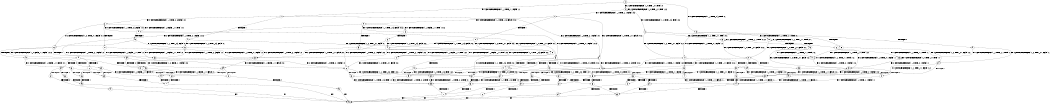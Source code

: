 digraph BCG {
size = "7, 10.5";
center = TRUE;
node [shape = circle];
0 [peripheries = 2];
0 -> 1 [label = "EX !1 !ATOMIC_EXCH_BRANCH (1, +1, TRUE, +1, 1, FALSE) !:0:"];
0 -> 2 [label = "EX !2 !ATOMIC_EXCH_BRANCH (1, +0, TRUE, +0, 1, TRUE) !:0:"];
0 -> 3 [label = "EX !0 !ATOMIC_EXCH_BRANCH (1, +1, TRUE, +0, 3, TRUE) !:0:"];
1 -> 4 [label = "TERMINATE !1"];
1 -> 5 [label = "EX !2 !ATOMIC_EXCH_BRANCH (1, +0, TRUE, +0, 1, FALSE) !:0:1:"];
1 -> 6 [label = "EX !0 !ATOMIC_EXCH_BRANCH (1, +1, TRUE, +0, 3, FALSE) !:0:1:"];
2 -> 7 [label = "EX !1 !ATOMIC_EXCH_BRANCH (1, +1, TRUE, +1, 1, FALSE) !:0:2:"];
2 -> 8 [label = "EX !0 !ATOMIC_EXCH_BRANCH (1, +1, TRUE, +0, 3, TRUE) !:0:2:"];
2 -> 2 [label = "EX !2 !ATOMIC_EXCH_BRANCH (1, +0, TRUE, +0, 1, TRUE) !:0:2:"];
3 -> 9 [label = "TERMINATE !0"];
3 -> 10 [label = "EX !1 !ATOMIC_EXCH_BRANCH (1, +1, TRUE, +1, 1, TRUE) !:0:"];
3 -> 11 [label = "EX !2 !ATOMIC_EXCH_BRANCH (1, +0, TRUE, +0, 1, FALSE) !:0:"];
4 -> 12 [label = "EX !2 !ATOMIC_EXCH_BRANCH (1, +0, TRUE, +0, 1, FALSE) !:0:"];
4 -> 13 [label = "EX !0 !ATOMIC_EXCH_BRANCH (1, +1, TRUE, +0, 3, FALSE) !:0:"];
5 -> 14 [label = "TERMINATE !1"];
5 -> 15 [label = "TERMINATE !2"];
5 -> 16 [label = "EX !0 !ATOMIC_EXCH_BRANCH (1, +1, TRUE, +0, 3, TRUE) !:0:1:2:"];
6 -> 17 [label = "TERMINATE !1"];
6 -> 18 [label = "EX !2 !ATOMIC_EXCH_BRANCH (1, +0, TRUE, +0, 1, FALSE) !:0:1:"];
6 -> 19 [label = "EX !0 !ATOMIC_EXCH_BRANCH (1, +0, FALSE, +1, 1, TRUE) !:0:1:"];
7 -> 20 [label = "TERMINATE !1"];
7 -> 21 [label = "EX !0 !ATOMIC_EXCH_BRANCH (1, +1, TRUE, +0, 3, FALSE) !:0:1:2:"];
7 -> 5 [label = "EX !2 !ATOMIC_EXCH_BRANCH (1, +0, TRUE, +0, 1, FALSE) !:0:1:2:"];
8 -> 22 [label = "TERMINATE !0"];
8 -> 23 [label = "EX !1 !ATOMIC_EXCH_BRANCH (1, +1, TRUE, +1, 1, TRUE) !:0:2:"];
8 -> 11 [label = "EX !2 !ATOMIC_EXCH_BRANCH (1, +0, TRUE, +0, 1, FALSE) !:0:2:"];
9 -> 24 [label = "EX !2 !ATOMIC_EXCH_BRANCH (1, +0, TRUE, +0, 1, FALSE) !:1:"];
9 -> 25 [label = "EX !1 !ATOMIC_EXCH_BRANCH (1, +1, TRUE, +1, 1, TRUE) !:1:"];
10 -> 26 [label = "TERMINATE !0"];
10 -> 27 [label = "EX !2 !ATOMIC_EXCH_BRANCH (1, +0, TRUE, +0, 1, FALSE) !:0:1:"];
10 -> 10 [label = "EX !1 !ATOMIC_EXCH_BRANCH (1, +1, TRUE, +1, 1, TRUE) !:0:1:"];
11 -> 28 [label = "TERMINATE !2"];
11 -> 29 [label = "TERMINATE !0"];
11 -> 16 [label = "EX !1 !ATOMIC_EXCH_BRANCH (1, +1, TRUE, +1, 1, FALSE) !:0:2:"];
12 -> 30 [label = "TERMINATE !2"];
12 -> 31 [label = "EX !0 !ATOMIC_EXCH_BRANCH (1, +1, TRUE, +0, 3, TRUE) !:0:2:"];
13 -> 32 [label = "EX !2 !ATOMIC_EXCH_BRANCH (1, +0, TRUE, +0, 1, FALSE) !:0:"];
13 -> 33 [label = "EX !0 !ATOMIC_EXCH_BRANCH (1, +0, FALSE, +1, 1, TRUE) !:0:"];
14 -> 30 [label = "TERMINATE !2"];
14 -> 31 [label = "EX !0 !ATOMIC_EXCH_BRANCH (1, +1, TRUE, +0, 3, TRUE) !:0:2:"];
15 -> 34 [label = "TERMINATE !1"];
15 -> 35 [label = "EX !0 !ATOMIC_EXCH_BRANCH (1, +1, TRUE, +0, 3, TRUE) !:0:1:"];
16 -> 36 [label = "TERMINATE !1"];
16 -> 37 [label = "TERMINATE !2"];
16 -> 38 [label = "TERMINATE !0"];
17 -> 32 [label = "EX !2 !ATOMIC_EXCH_BRANCH (1, +0, TRUE, +0, 1, FALSE) !:0:"];
17 -> 33 [label = "EX !0 !ATOMIC_EXCH_BRANCH (1, +0, FALSE, +1, 1, TRUE) !:0:"];
18 -> 39 [label = "TERMINATE !1"];
18 -> 40 [label = "TERMINATE !2"];
18 -> 41 [label = "EX !0 !ATOMIC_EXCH_BRANCH (1, +0, FALSE, +1, 1, FALSE) !:0:1:2:"];
19 -> 42 [label = "TERMINATE !1"];
19 -> 43 [label = "EX !2 !ATOMIC_EXCH_BRANCH (1, +0, TRUE, +0, 1, FALSE) !:0:1:"];
19 -> 6 [label = "EX !0 !ATOMIC_EXCH_BRANCH (1, +1, TRUE, +0, 3, FALSE) !:0:1:"];
20 -> 44 [label = "EX !0 !ATOMIC_EXCH_BRANCH (1, +1, TRUE, +0, 3, FALSE) !:0:2:"];
20 -> 12 [label = "EX !2 !ATOMIC_EXCH_BRANCH (1, +0, TRUE, +0, 1, FALSE) !:0:2:"];
21 -> 45 [label = "TERMINATE !1"];
21 -> 18 [label = "EX !2 !ATOMIC_EXCH_BRANCH (1, +0, TRUE, +0, 1, FALSE) !:0:1:2:"];
21 -> 46 [label = "EX !0 !ATOMIC_EXCH_BRANCH (1, +0, FALSE, +1, 1, TRUE) !:0:1:2:"];
22 -> 47 [label = "EX !1 !ATOMIC_EXCH_BRANCH (1, +1, TRUE, +1, 1, TRUE) !:1:2:"];
22 -> 24 [label = "EX !2 !ATOMIC_EXCH_BRANCH (1, +0, TRUE, +0, 1, FALSE) !:1:2:"];
23 -> 48 [label = "TERMINATE !0"];
23 -> 27 [label = "EX !2 !ATOMIC_EXCH_BRANCH (1, +0, TRUE, +0, 1, FALSE) !:0:1:2:"];
23 -> 23 [label = "EX !1 !ATOMIC_EXCH_BRANCH (1, +1, TRUE, +1, 1, TRUE) !:0:1:2:"];
24 -> 49 [label = "TERMINATE !2"];
24 -> 50 [label = "EX !1 !ATOMIC_EXCH_BRANCH (1, +1, TRUE, +1, 1, FALSE) !:1:2:"];
25 -> 51 [label = "EX !2 !ATOMIC_EXCH_BRANCH (1, +0, TRUE, +0, 1, FALSE) !:1:"];
25 -> 25 [label = "EX !1 !ATOMIC_EXCH_BRANCH (1, +1, TRUE, +1, 1, TRUE) !:1:"];
26 -> 51 [label = "EX !2 !ATOMIC_EXCH_BRANCH (1, +0, TRUE, +0, 1, FALSE) !:1:"];
26 -> 25 [label = "EX !1 !ATOMIC_EXCH_BRANCH (1, +1, TRUE, +1, 1, TRUE) !:1:"];
27 -> 52 [label = "TERMINATE !2"];
27 -> 53 [label = "TERMINATE !0"];
27 -> 16 [label = "EX !1 !ATOMIC_EXCH_BRANCH (1, +1, TRUE, +1, 1, FALSE) !:0:1:2:"];
28 -> 54 [label = "TERMINATE !0"];
28 -> 35 [label = "EX !1 !ATOMIC_EXCH_BRANCH (1, +1, TRUE, +1, 1, FALSE) !:0:"];
29 -> 49 [label = "TERMINATE !2"];
29 -> 50 [label = "EX !1 !ATOMIC_EXCH_BRANCH (1, +1, TRUE, +1, 1, FALSE) !:1:2:"];
30 -> 55 [label = "EX !0 !ATOMIC_EXCH_BRANCH (1, +1, TRUE, +0, 3, TRUE) !:0:"];
31 -> 56 [label = "TERMINATE !2"];
31 -> 57 [label = "TERMINATE !0"];
32 -> 58 [label = "TERMINATE !2"];
32 -> 59 [label = "EX !0 !ATOMIC_EXCH_BRANCH (1, +0, FALSE, +1, 1, FALSE) !:0:2:"];
33 -> 60 [label = "EX !2 !ATOMIC_EXCH_BRANCH (1, +0, TRUE, +0, 1, FALSE) !:0:"];
33 -> 13 [label = "EX !0 !ATOMIC_EXCH_BRANCH (1, +1, TRUE, +0, 3, FALSE) !:0:"];
34 -> 55 [label = "EX !0 !ATOMIC_EXCH_BRANCH (1, +1, TRUE, +0, 3, TRUE) !:0:"];
35 -> 61 [label = "TERMINATE !1"];
35 -> 62 [label = "TERMINATE !0"];
36 -> 56 [label = "TERMINATE !2"];
36 -> 57 [label = "TERMINATE !0"];
37 -> 61 [label = "TERMINATE !1"];
37 -> 62 [label = "TERMINATE !0"];
38 -> 63 [label = "TERMINATE !1"];
38 -> 64 [label = "TERMINATE !2"];
39 -> 58 [label = "TERMINATE !2"];
39 -> 59 [label = "EX !0 !ATOMIC_EXCH_BRANCH (1, +0, FALSE, +1, 1, FALSE) !:0:2:"];
40 -> 65 [label = "TERMINATE !1"];
40 -> 66 [label = "EX !0 !ATOMIC_EXCH_BRANCH (1, +0, FALSE, +1, 1, FALSE) !:0:1:"];
41 -> 67 [label = "TERMINATE !1"];
41 -> 68 [label = "TERMINATE !2"];
41 -> 69 [label = "TERMINATE !0"];
42 -> 60 [label = "EX !2 !ATOMIC_EXCH_BRANCH (1, +0, TRUE, +0, 1, FALSE) !:0:"];
42 -> 13 [label = "EX !0 !ATOMIC_EXCH_BRANCH (1, +1, TRUE, +0, 3, FALSE) !:0:"];
43 -> 70 [label = "TERMINATE !1"];
43 -> 71 [label = "TERMINATE !2"];
43 -> 16 [label = "EX !0 !ATOMIC_EXCH_BRANCH (1, +1, TRUE, +0, 3, TRUE) !:0:1:2:"];
44 -> 32 [label = "EX !2 !ATOMIC_EXCH_BRANCH (1, +0, TRUE, +0, 1, FALSE) !:0:2:"];
44 -> 72 [label = "EX !0 !ATOMIC_EXCH_BRANCH (1, +0, FALSE, +1, 1, TRUE) !:0:2:"];
45 -> 32 [label = "EX !2 !ATOMIC_EXCH_BRANCH (1, +0, TRUE, +0, 1, FALSE) !:0:2:"];
45 -> 72 [label = "EX !0 !ATOMIC_EXCH_BRANCH (1, +0, FALSE, +1, 1, TRUE) !:0:2:"];
46 -> 73 [label = "TERMINATE !1"];
46 -> 43 [label = "EX !2 !ATOMIC_EXCH_BRANCH (1, +0, TRUE, +0, 1, FALSE) !:0:1:2:"];
46 -> 21 [label = "EX !0 !ATOMIC_EXCH_BRANCH (1, +1, TRUE, +0, 3, FALSE) !:0:1:2:"];
47 -> 51 [label = "EX !2 !ATOMIC_EXCH_BRANCH (1, +0, TRUE, +0, 1, FALSE) !:1:2:"];
47 -> 47 [label = "EX !1 !ATOMIC_EXCH_BRANCH (1, +1, TRUE, +1, 1, TRUE) !:1:2:"];
48 -> 51 [label = "EX !2 !ATOMIC_EXCH_BRANCH (1, +0, TRUE, +0, 1, FALSE) !:1:2:"];
48 -> 47 [label = "EX !1 !ATOMIC_EXCH_BRANCH (1, +1, TRUE, +1, 1, TRUE) !:1:2:"];
49 -> 74 [label = "EX !1 !ATOMIC_EXCH_BRANCH (1, +1, TRUE, +1, 1, FALSE) !:1:"];
50 -> 63 [label = "TERMINATE !1"];
50 -> 64 [label = "TERMINATE !2"];
51 -> 75 [label = "TERMINATE !2"];
51 -> 50 [label = "EX !1 !ATOMIC_EXCH_BRANCH (1, +1, TRUE, +1, 1, FALSE) !:1:2:"];
52 -> 76 [label = "TERMINATE !0"];
52 -> 35 [label = "EX !1 !ATOMIC_EXCH_BRANCH (1, +1, TRUE, +1, 1, FALSE) !:0:1:"];
53 -> 75 [label = "TERMINATE !2"];
53 -> 50 [label = "EX !1 !ATOMIC_EXCH_BRANCH (1, +1, TRUE, +1, 1, FALSE) !:1:2:"];
54 -> 74 [label = "EX !1 !ATOMIC_EXCH_BRANCH (1, +1, TRUE, +1, 1, FALSE) !:1:"];
55 -> 77 [label = "TERMINATE !0"];
56 -> 77 [label = "TERMINATE !0"];
57 -> 78 [label = "TERMINATE !2"];
58 -> 79 [label = "EX !0 !ATOMIC_EXCH_BRANCH (1, +0, FALSE, +1, 1, FALSE) !:0:"];
59 -> 80 [label = "TERMINATE !2"];
59 -> 81 [label = "TERMINATE !0"];
60 -> 82 [label = "TERMINATE !2"];
60 -> 31 [label = "EX !0 !ATOMIC_EXCH_BRANCH (1, +1, TRUE, +0, 3, TRUE) !:0:2:"];
61 -> 77 [label = "TERMINATE !0"];
62 -> 83 [label = "TERMINATE !1"];
63 -> 84 [label = "TERMINATE !2"];
64 -> 83 [label = "TERMINATE !1"];
65 -> 79 [label = "EX !0 !ATOMIC_EXCH_BRANCH (1, +0, FALSE, +1, 1, FALSE) !:0:"];
66 -> 85 [label = "TERMINATE !1"];
66 -> 86 [label = "TERMINATE !0"];
67 -> 80 [label = "TERMINATE !2"];
67 -> 81 [label = "TERMINATE !0"];
68 -> 85 [label = "TERMINATE !1"];
68 -> 86 [label = "TERMINATE !0"];
69 -> 87 [label = "TERMINATE !1"];
69 -> 88 [label = "TERMINATE !2"];
70 -> 82 [label = "TERMINATE !2"];
70 -> 31 [label = "EX !0 !ATOMIC_EXCH_BRANCH (1, +1, TRUE, +0, 3, TRUE) !:0:2:"];
71 -> 89 [label = "TERMINATE !1"];
71 -> 35 [label = "EX !0 !ATOMIC_EXCH_BRANCH (1, +1, TRUE, +0, 3, TRUE) !:0:1:"];
72 -> 60 [label = "EX !2 !ATOMIC_EXCH_BRANCH (1, +0, TRUE, +0, 1, FALSE) !:0:2:"];
72 -> 44 [label = "EX !0 !ATOMIC_EXCH_BRANCH (1, +1, TRUE, +0, 3, FALSE) !:0:2:"];
73 -> 60 [label = "EX !2 !ATOMIC_EXCH_BRANCH (1, +0, TRUE, +0, 1, FALSE) !:0:2:"];
73 -> 44 [label = "EX !0 !ATOMIC_EXCH_BRANCH (1, +1, TRUE, +0, 3, FALSE) !:0:2:"];
74 -> 83 [label = "TERMINATE !1"];
75 -> 74 [label = "EX !1 !ATOMIC_EXCH_BRANCH (1, +1, TRUE, +1, 1, FALSE) !:1:"];
76 -> 74 [label = "EX !1 !ATOMIC_EXCH_BRANCH (1, +1, TRUE, +1, 1, FALSE) !:1:"];
77 -> 90 [label = "exit"];
78 -> 90 [label = "exit"];
79 -> 91 [label = "TERMINATE !0"];
80 -> 91 [label = "TERMINATE !0"];
81 -> 92 [label = "TERMINATE !2"];
82 -> 55 [label = "EX !0 !ATOMIC_EXCH_BRANCH (1, +1, TRUE, +0, 3, TRUE) !:0:"];
83 -> 90 [label = "exit"];
84 -> 90 [label = "exit"];
85 -> 91 [label = "TERMINATE !0"];
86 -> 93 [label = "TERMINATE !1"];
87 -> 94 [label = "TERMINATE !2"];
88 -> 93 [label = "TERMINATE !1"];
89 -> 55 [label = "EX !0 !ATOMIC_EXCH_BRANCH (1, +1, TRUE, +0, 3, TRUE) !:0:"];
91 -> 90 [label = "exit"];
92 -> 90 [label = "exit"];
93 -> 90 [label = "exit"];
94 -> 90 [label = "exit"];
}
